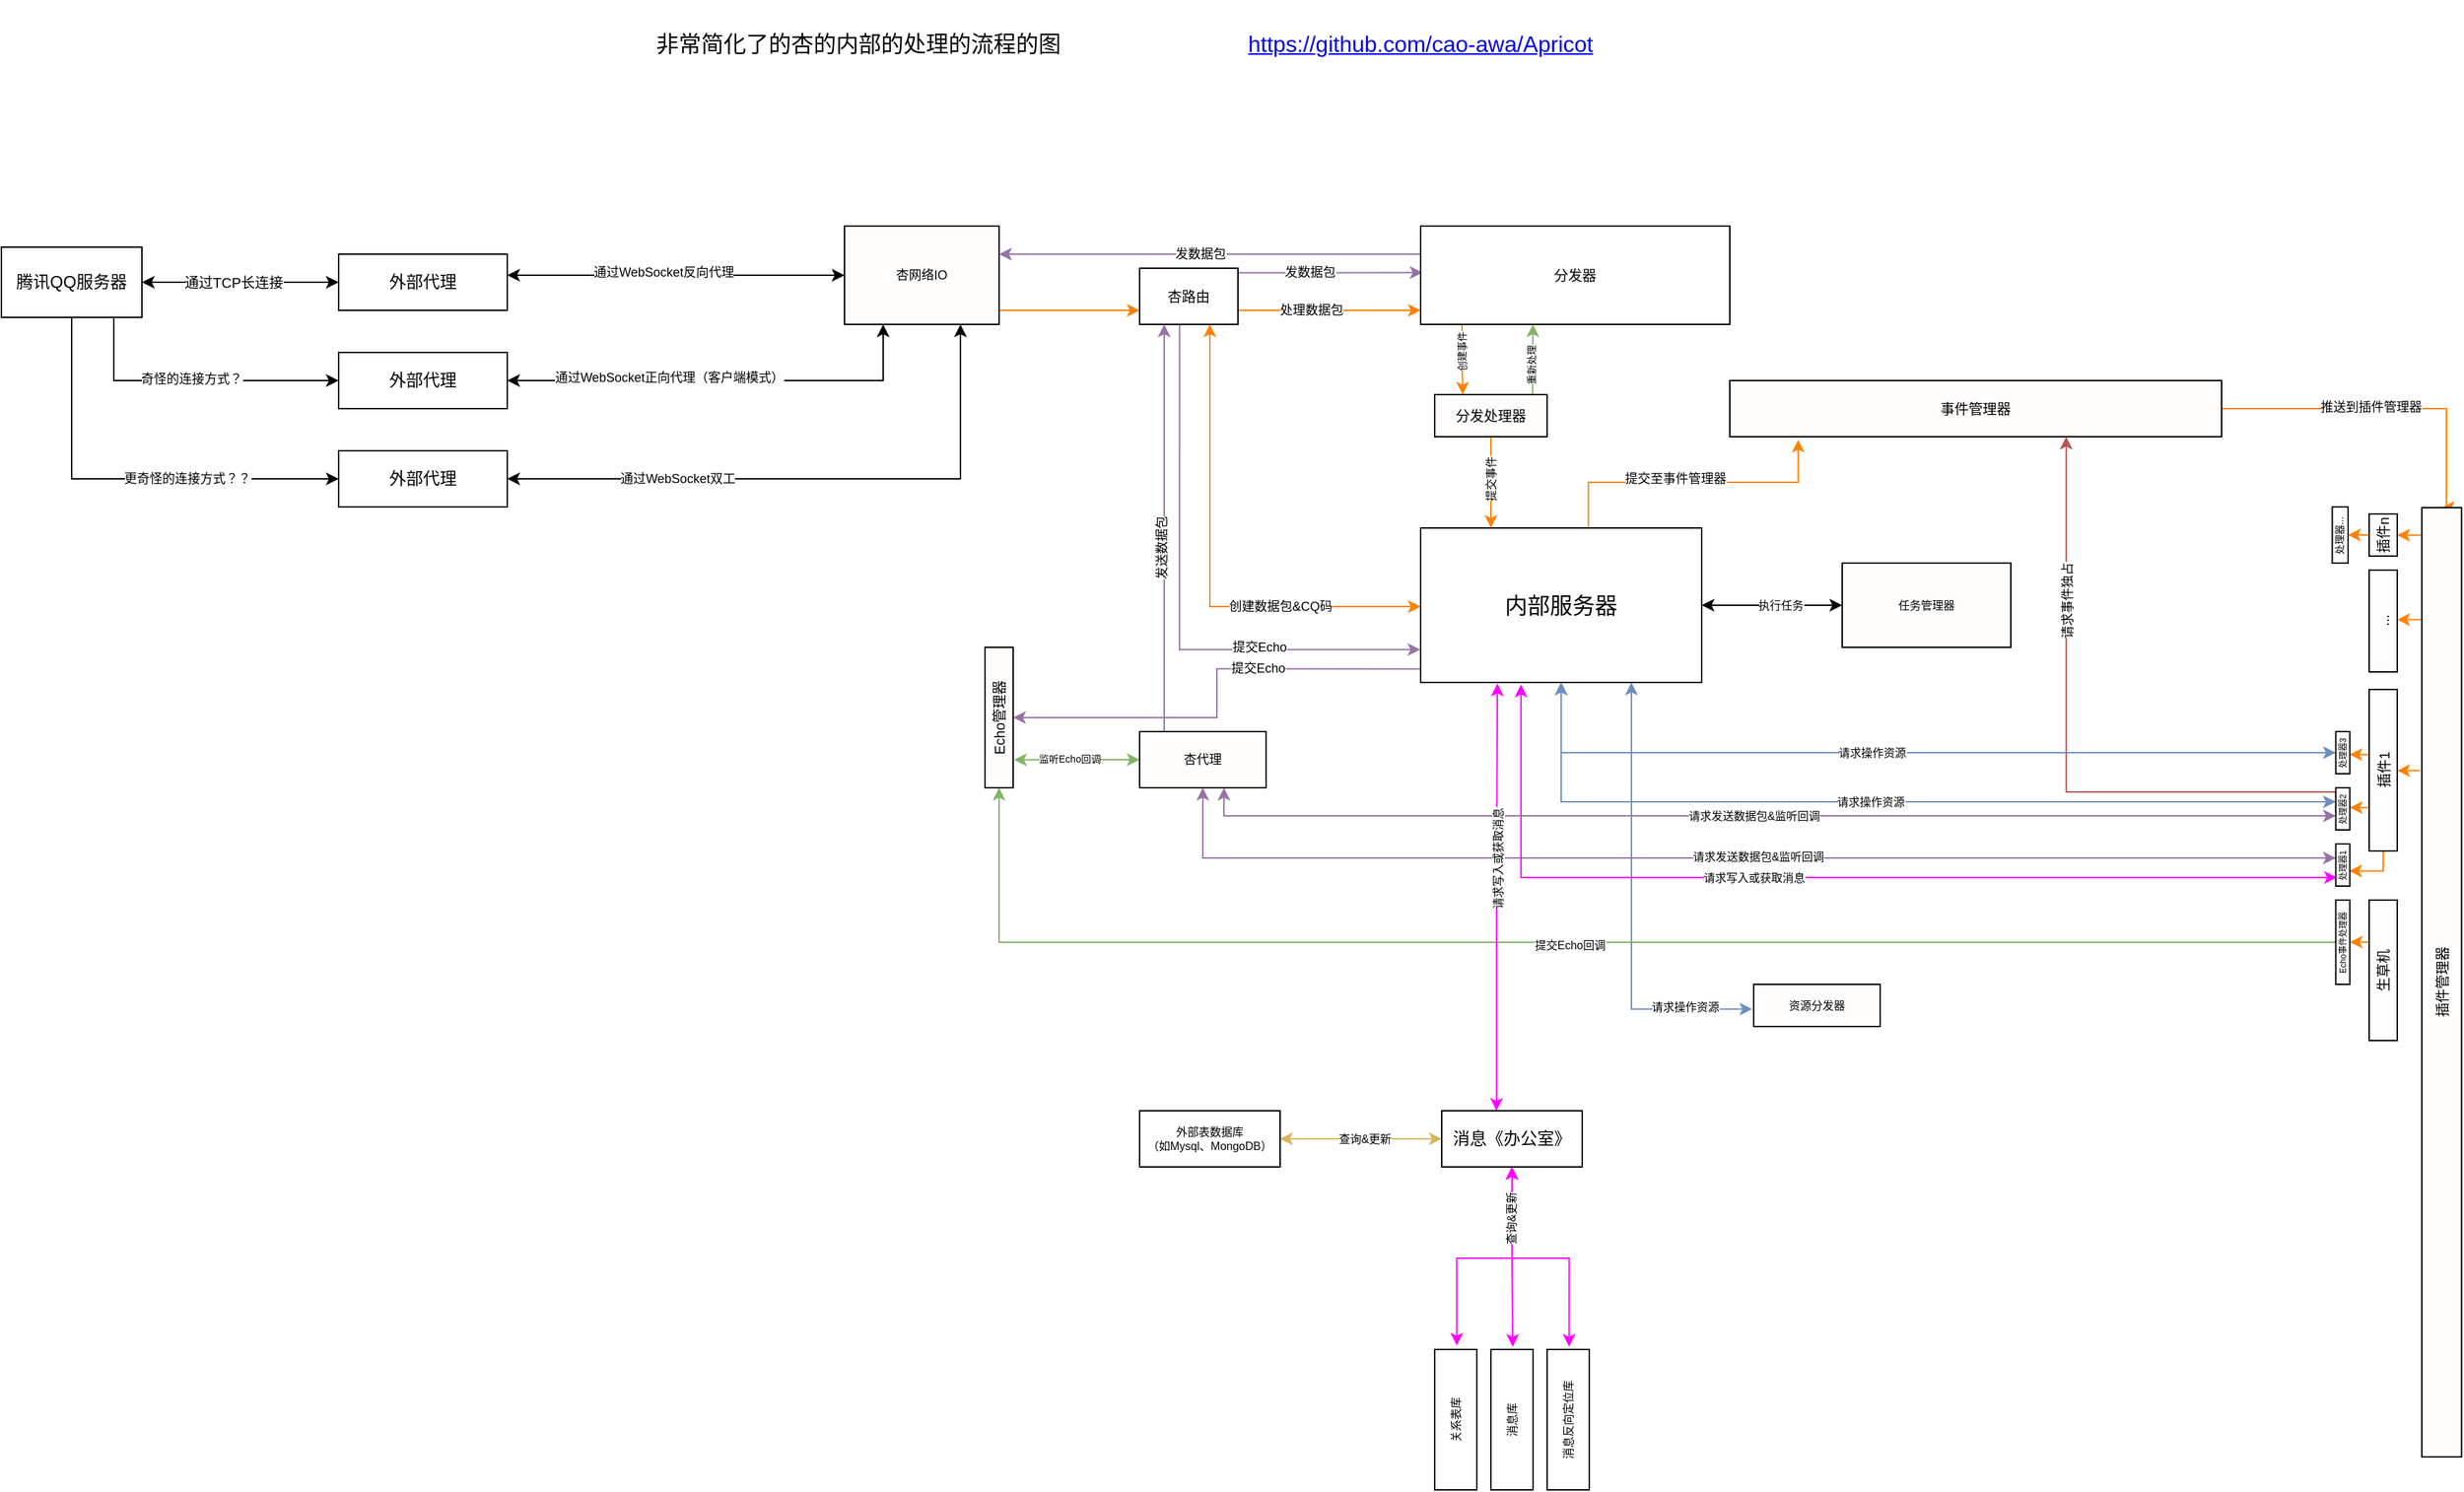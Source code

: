 <mxfile version="20.8.10" type="device"><diagram name="Page-1" id="B9H2iD2NmdI6ZzDPsiLt"><mxGraphModel dx="1728" dy="1004" grid="1" gridSize="10" guides="1" tooltips="1" connect="1" arrows="1" fold="1" page="1" pageScale="1" pageWidth="850" pageHeight="1100" math="0" shadow="0"><root><mxCell id="0"/><mxCell id="1" parent="0"/><mxCell id="b2zMpJsMO8Dq0oiUXYvH-8" style="edgeStyle=orthogonalEdgeStyle;rounded=0;orthogonalLoop=1;jettySize=auto;html=1;entryX=0;entryY=0.5;entryDx=0;entryDy=0;startArrow=classic;startFill=1;" parent="1" target="b2zMpJsMO8Dq0oiUXYvH-3" edge="1"><mxGeometry relative="1" as="geometry"><mxPoint x="250" y="260" as="sourcePoint"/><Array as="points"><mxPoint x="360" y="260"/><mxPoint x="360" y="260"/></Array></mxGeometry></mxCell><mxCell id="b2zMpJsMO8Dq0oiUXYvH-9" value="&lt;font style=&quot;font-size: 10px;&quot;&gt;通过TCP长连接&lt;/font&gt;" style="edgeLabel;html=1;align=center;verticalAlign=middle;resizable=0;points=[];" parent="b2zMpJsMO8Dq0oiUXYvH-8" vertex="1" connectable="0"><mxGeometry x="-0.073" relative="1" as="geometry"><mxPoint as="offset"/></mxGeometry></mxCell><mxCell id="b2zMpJsMO8Dq0oiUXYvH-250" style="edgeStyle=orthogonalEdgeStyle;rounded=0;sketch=0;jumpStyle=none;orthogonalLoop=1;jettySize=auto;html=1;entryX=0;entryY=0.5;entryDx=0;entryDy=0;shadow=0;strokeWidth=1;fontSize=9;startArrow=none;startFill=0;" parent="1" source="b2zMpJsMO8Dq0oiUXYvH-1" target="b2zMpJsMO8Dq0oiUXYvH-248" edge="1"><mxGeometry relative="1" as="geometry"><Array as="points"><mxPoint x="230" y="330"/></Array></mxGeometry></mxCell><mxCell id="b2zMpJsMO8Dq0oiUXYvH-252" value="奇怪的连接方式？" style="edgeLabel;html=1;align=center;verticalAlign=middle;resizable=0;points=[];fontSize=9;" parent="b2zMpJsMO8Dq0oiUXYvH-250" vertex="1" connectable="0"><mxGeometry x="-0.024" y="1" relative="1" as="geometry"><mxPoint as="offset"/></mxGeometry></mxCell><mxCell id="b2zMpJsMO8Dq0oiUXYvH-251" style="edgeStyle=orthogonalEdgeStyle;rounded=0;sketch=0;jumpStyle=none;orthogonalLoop=1;jettySize=auto;html=1;entryX=0;entryY=0.5;entryDx=0;entryDy=0;shadow=0;strokeWidth=1;fontSize=9;startArrow=none;startFill=0;" parent="1" source="b2zMpJsMO8Dq0oiUXYvH-1" target="b2zMpJsMO8Dq0oiUXYvH-249" edge="1"><mxGeometry relative="1" as="geometry"><Array as="points"><mxPoint x="200" y="400"/></Array></mxGeometry></mxCell><mxCell id="b2zMpJsMO8Dq0oiUXYvH-253" value="更奇怪的连接方式？？" style="edgeLabel;html=1;align=center;verticalAlign=middle;resizable=0;points=[];fontSize=9;" parent="b2zMpJsMO8Dq0oiUXYvH-251" vertex="1" connectable="0"><mxGeometry x="0.292" relative="1" as="geometry"><mxPoint as="offset"/></mxGeometry></mxCell><mxCell id="b2zMpJsMO8Dq0oiUXYvH-1" value="腾讯QQ服务器" style="rounded=0;whiteSpace=wrap;html=1;" parent="1" vertex="1"><mxGeometry x="150" y="235" width="100" height="50" as="geometry"/></mxCell><mxCell id="b2zMpJsMO8Dq0oiUXYvH-3" value="外部代理" style="rounded=0;whiteSpace=wrap;html=1;" parent="1" vertex="1"><mxGeometry x="390" y="240" width="120" height="40" as="geometry"/></mxCell><mxCell id="b2zMpJsMO8Dq0oiUXYvH-28" style="edgeStyle=orthogonalEdgeStyle;rounded=0;orthogonalLoop=1;jettySize=auto;html=1;fontSize=10;strokeColor=#FF8000;" parent="1" edge="1"><mxGeometry relative="1" as="geometry"><mxPoint x="1030" y="280.041" as="sourcePoint"/><mxPoint x="1160" y="280.041" as="targetPoint"/><Array as="points"><mxPoint x="1120" y="280.03"/><mxPoint x="1120" y="280.03"/></Array></mxGeometry></mxCell><mxCell id="b2zMpJsMO8Dq0oiUXYvH-85" value="处理数据包" style="edgeLabel;html=1;align=center;verticalAlign=middle;resizable=0;points=[];fontSize=9;labelBackgroundColor=#FFFFFF;" parent="b2zMpJsMO8Dq0oiUXYvH-28" vertex="1" connectable="0"><mxGeometry x="-0.199" relative="1" as="geometry"><mxPoint as="offset"/></mxGeometry></mxCell><mxCell id="b2zMpJsMO8Dq0oiUXYvH-41" style="edgeStyle=orthogonalEdgeStyle;rounded=0;orthogonalLoop=1;jettySize=auto;html=1;fontSize=10;startArrow=classic;startFill=1;fillColor=#ffe6cc;strokeColor=#FF8000;" parent="1" source="b2zMpJsMO8Dq0oiUXYvH-23" target="b2zMpJsMO8Dq0oiUXYvH-30" edge="1"><mxGeometry relative="1" as="geometry"><Array as="points"><mxPoint x="1010" y="491"/></Array></mxGeometry></mxCell><mxCell id="b2zMpJsMO8Dq0oiUXYvH-42" value="创建数据包&amp;amp;CQ码" style="edgeLabel;html=1;align=center;verticalAlign=middle;resizable=0;points=[];fontSize=9;labelBackgroundColor=#FFFFFF;" parent="b2zMpJsMO8Dq0oiUXYvH-41" vertex="1" connectable="0"><mxGeometry x="0.428" y="-2" relative="1" as="geometry"><mxPoint y="-2" as="offset"/></mxGeometry></mxCell><mxCell id="b2zMpJsMO8Dq0oiUXYvH-92" style="edgeStyle=orthogonalEdgeStyle;rounded=0;orthogonalLoop=1;jettySize=auto;html=1;entryX=0.006;entryY=0.474;entryDx=0;entryDy=0;entryPerimeter=0;strokeWidth=1;fontSize=9;fillColor=#e1d5e7;strokeColor=#9673a6;" parent="1" source="b2zMpJsMO8Dq0oiUXYvH-23" target="b2zMpJsMO8Dq0oiUXYvH-26" edge="1"><mxGeometry relative="1" as="geometry"><Array as="points"><mxPoint x="1090" y="253"/></Array></mxGeometry></mxCell><mxCell id="b2zMpJsMO8Dq0oiUXYvH-93" value="发数据包" style="edgeLabel;html=1;align=center;verticalAlign=middle;resizable=0;points=[];fontSize=9;labelBackgroundColor=#FFFFFF;" parent="b2zMpJsMO8Dq0oiUXYvH-92" vertex="1" connectable="0"><mxGeometry x="-0.231" relative="1" as="geometry"><mxPoint as="offset"/></mxGeometry></mxCell><mxCell id="b2zMpJsMO8Dq0oiUXYvH-243" style="edgeStyle=orthogonalEdgeStyle;rounded=0;sketch=0;jumpStyle=none;orthogonalLoop=1;jettySize=auto;html=1;entryX=-0.001;entryY=0.787;entryDx=0;entryDy=0;entryPerimeter=0;shadow=0;strokeColor=#9673a6;strokeWidth=1;fontSize=8;startArrow=none;startFill=0;exitX=0.406;exitY=0.996;exitDx=0;exitDy=0;exitPerimeter=0;fillColor=#e1d5e7;" parent="1" source="b2zMpJsMO8Dq0oiUXYvH-23" target="b2zMpJsMO8Dq0oiUXYvH-30" edge="1"><mxGeometry relative="1" as="geometry"/></mxCell><mxCell id="b2zMpJsMO8Dq0oiUXYvH-244" value="提交Echo" style="edgeLabel;html=1;align=center;verticalAlign=middle;resizable=0;points=[];fontSize=9;" parent="b2zMpJsMO8Dq0oiUXYvH-243" vertex="1" connectable="0"><mxGeometry x="0.406" y="1" relative="1" as="geometry"><mxPoint x="5" y="-1" as="offset"/></mxGeometry></mxCell><mxCell id="b2zMpJsMO8Dq0oiUXYvH-23" value="杏路由" style="rounded=0;whiteSpace=wrap;html=1;fillStyle=solid;fontSize=10;fillColor=default;gradientColor=none;gradientDirection=radial;" parent="1" vertex="1"><mxGeometry x="960" y="250" width="70" height="40" as="geometry"/></mxCell><mxCell id="b2zMpJsMO8Dq0oiUXYvH-25" value="&lt;font style=&quot;font-size: 16px;&quot;&gt;非常简化了的杏的内部的处理的流程的图&lt;/font&gt;" style="rounded=0;whiteSpace=wrap;html=1;fillStyle=solid;fontSize=10;fillColor=default;gradientColor=none;gradientDirection=radial;opacity=0;" parent="1" vertex="1"><mxGeometry x="490" y="60" width="540" height="60" as="geometry"/></mxCell><mxCell id="b2zMpJsMO8Dq0oiUXYvH-86" style="edgeStyle=orthogonalEdgeStyle;rounded=0;orthogonalLoop=1;jettySize=auto;html=1;entryX=1;entryY=0.25;entryDx=0;entryDy=0;strokeWidth=1;fontSize=9;fillColor=#e1d5e7;strokeColor=#9673a6;" parent="1" edge="1"><mxGeometry relative="1" as="geometry"><mxPoint x="1160" y="240.006" as="sourcePoint"/><mxPoint x="860" y="240" as="targetPoint"/><Array as="points"><mxPoint x="1010" y="240.5"/></Array></mxGeometry></mxCell><mxCell id="b2zMpJsMO8Dq0oiUXYvH-89" value="发数据包" style="edgeLabel;html=1;align=center;verticalAlign=middle;resizable=0;points=[];fontSize=9;labelBackgroundColor=#FFFFFF;" parent="b2zMpJsMO8Dq0oiUXYvH-86" vertex="1" connectable="0"><mxGeometry x="0.046" relative="1" as="geometry"><mxPoint as="offset"/></mxGeometry></mxCell><mxCell id="b2zMpJsMO8Dq0oiUXYvH-268" style="edgeStyle=orthogonalEdgeStyle;rounded=0;sketch=0;jumpStyle=none;orthogonalLoop=1;jettySize=auto;html=1;entryX=0.25;entryY=0;entryDx=0;entryDy=0;shadow=0;strokeColor=#FF8000;strokeWidth=1;fontSize=8;startArrow=none;startFill=0;exitX=0.134;exitY=1.002;exitDx=0;exitDy=0;exitPerimeter=0;" parent="1" source="b2zMpJsMO8Dq0oiUXYvH-26" target="b2zMpJsMO8Dq0oiUXYvH-265" edge="1"><mxGeometry relative="1" as="geometry"/></mxCell><mxCell id="b2zMpJsMO8Dq0oiUXYvH-270" value="创建事件" style="edgeLabel;html=1;align=center;verticalAlign=middle;resizable=0;points=[];fontSize=7;horizontal=0;" parent="b2zMpJsMO8Dq0oiUXYvH-268" vertex="1" connectable="0"><mxGeometry x="-0.244" relative="1" as="geometry"><mxPoint y="1" as="offset"/></mxGeometry></mxCell><mxCell id="b2zMpJsMO8Dq0oiUXYvH-26" value="分发器" style="rounded=0;whiteSpace=wrap;html=1;fillStyle=solid;fontSize=10;fillColor=default;gradientColor=none;gradientDirection=radial;" parent="1" vertex="1"><mxGeometry x="1160" y="220" width="220" height="70" as="geometry"/></mxCell><mxCell id="b2zMpJsMO8Dq0oiUXYvH-45" style="edgeStyle=orthogonalEdgeStyle;rounded=0;orthogonalLoop=1;jettySize=auto;html=1;fontSize=10;exitX=0.597;exitY=-0.004;exitDx=0;exitDy=0;exitPerimeter=0;fillColor=#dae8fc;strokeColor=#FF8000;entryX=0.139;entryY=1.055;entryDx=0;entryDy=0;entryPerimeter=0;" parent="1" source="b2zMpJsMO8Dq0oiUXYvH-30" target="b2zMpJsMO8Dq0oiUXYvH-37" edge="1"><mxGeometry relative="1" as="geometry"/></mxCell><mxCell id="b2zMpJsMO8Dq0oiUXYvH-46" value="提交至事件管理器" style="edgeLabel;html=1;align=center;verticalAlign=middle;resizable=0;points=[];fontSize=9;labelBackgroundColor=#FFFFFF;" parent="b2zMpJsMO8Dq0oiUXYvH-45" vertex="1" connectable="0"><mxGeometry x="-0.283" y="-2" relative="1" as="geometry"><mxPoint x="17" y="-5" as="offset"/></mxGeometry></mxCell><mxCell id="b2zMpJsMO8Dq0oiUXYvH-227" style="edgeStyle=orthogonalEdgeStyle;rounded=0;sketch=0;jumpStyle=none;orthogonalLoop=1;jettySize=auto;html=1;entryX=1;entryY=0.5;entryDx=0;entryDy=0;shadow=0;strokeColor=#9673a6;strokeWidth=1;fontSize=9;startArrow=none;startFill=0;exitX=-0.001;exitY=0.912;exitDx=0;exitDy=0;exitPerimeter=0;fillColor=#e1d5e7;" parent="1" source="b2zMpJsMO8Dq0oiUXYvH-30" target="b2zMpJsMO8Dq0oiUXYvH-207" edge="1"><mxGeometry relative="1" as="geometry"/></mxCell><mxCell id="b2zMpJsMO8Dq0oiUXYvH-228" value="提交Echo" style="edgeLabel;html=1;align=center;verticalAlign=middle;resizable=0;points=[];fontSize=9;" parent="b2zMpJsMO8Dq0oiUXYvH-227" vertex="1" connectable="0"><mxGeometry x="-0.284" y="-1" relative="1" as="geometry"><mxPoint as="offset"/></mxGeometry></mxCell><mxCell id="b2zMpJsMO8Dq0oiUXYvH-233" style="edgeStyle=orthogonalEdgeStyle;rounded=0;sketch=0;jumpStyle=none;orthogonalLoop=1;jettySize=auto;html=1;entryX=-0.011;entryY=0.587;entryDx=0;entryDy=0;entryPerimeter=0;shadow=0;strokeColor=#6c8ebf;strokeWidth=1;fontSize=8;startArrow=classic;startFill=1;exitX=0.75;exitY=1;exitDx=0;exitDy=0;fillColor=#dae8fc;" parent="1" source="b2zMpJsMO8Dq0oiUXYvH-30" target="b2zMpJsMO8Dq0oiUXYvH-229" edge="1"><mxGeometry relative="1" as="geometry"><Array as="points"><mxPoint x="1310" y="778"/></Array></mxGeometry></mxCell><mxCell id="b2zMpJsMO8Dq0oiUXYvH-234" value="请求操作资源" style="edgeLabel;html=1;align=center;verticalAlign=middle;resizable=0;points=[];fontSize=8;" parent="b2zMpJsMO8Dq0oiUXYvH-233" vertex="1" connectable="0"><mxGeometry x="0.528" relative="1" as="geometry"><mxPoint x="27" y="-2" as="offset"/></mxGeometry></mxCell><mxCell id="b2zMpJsMO8Dq0oiUXYvH-240" style="edgeStyle=orthogonalEdgeStyle;rounded=0;sketch=0;jumpStyle=none;orthogonalLoop=1;jettySize=auto;html=1;entryX=0;entryY=0.5;entryDx=0;entryDy=0;shadow=0;strokeWidth=1;fontSize=8;startArrow=classic;startFill=1;" parent="1" source="b2zMpJsMO8Dq0oiUXYvH-30" target="b2zMpJsMO8Dq0oiUXYvH-239" edge="1"><mxGeometry relative="1" as="geometry"/></mxCell><mxCell id="b2zMpJsMO8Dq0oiUXYvH-242" value="执行任务" style="edgeLabel;html=1;align=center;verticalAlign=middle;resizable=0;points=[];fontSize=8;" parent="b2zMpJsMO8Dq0oiUXYvH-240" vertex="1" connectable="0"><mxGeometry x="-0.142" y="-1" relative="1" as="geometry"><mxPoint x="13" y="-1" as="offset"/></mxGeometry></mxCell><mxCell id="b2zMpJsMO8Dq0oiUXYvH-30" value="内部服务器" style="rounded=0;whiteSpace=wrap;html=1;fillStyle=solid;fontSize=16;fillColor=default;gradientColor=none;gradientDirection=radial;" parent="1" vertex="1"><mxGeometry x="1160" y="435" width="200" height="110" as="geometry"/></mxCell><mxCell id="b2zMpJsMO8Dq0oiUXYvH-48" style="edgeStyle=orthogonalEdgeStyle;rounded=0;orthogonalLoop=1;jettySize=auto;html=1;entryX=1;entryY=0.5;entryDx=0;entryDy=0;fontSize=10;strokeColor=#FF8000;exitX=1;exitY=0.5;exitDx=0;exitDy=0;" parent="1" source="b2zMpJsMO8Dq0oiUXYvH-37" target="b2zMpJsMO8Dq0oiUXYvH-47" edge="1"><mxGeometry relative="1" as="geometry"><Array as="points"><mxPoint x="1890" y="350"/></Array></mxGeometry></mxCell><mxCell id="b2zMpJsMO8Dq0oiUXYvH-49" value="推送到插件管理器" style="edgeLabel;html=1;align=center;verticalAlign=middle;resizable=0;points=[];fontSize=9;horizontal=1;labelBackgroundColor=#FFFFFF;" parent="b2zMpJsMO8Dq0oiUXYvH-48" vertex="1" connectable="0"><mxGeometry x="-0.099" y="1" relative="1" as="geometry"><mxPoint as="offset"/></mxGeometry></mxCell><mxCell id="b2zMpJsMO8Dq0oiUXYvH-37" value="&lt;span style=&quot;&quot;&gt;事件管理器&lt;/span&gt;" style="rounded=0;whiteSpace=wrap;html=1;labelBackgroundColor=none;fillStyle=solid;fontSize=10;fillColor=#FFFCFC;gradientColor=none;gradientDirection=radial;" parent="1" vertex="1"><mxGeometry x="1380" y="330" width="350" height="40" as="geometry"/></mxCell><mxCell id="b2zMpJsMO8Dq0oiUXYvH-210" style="edgeStyle=orthogonalEdgeStyle;rounded=0;sketch=0;jumpStyle=none;orthogonalLoop=1;jettySize=auto;html=1;entryX=0.5;entryY=1;entryDx=0;entryDy=0;shadow=0;strokeColor=#FF8000;strokeWidth=1;fontSize=10;startArrow=none;startFill=0;exitX=0.971;exitY=-0.015;exitDx=0;exitDy=0;exitPerimeter=0;" parent="1" source="b2zMpJsMO8Dq0oiUXYvH-47" target="b2zMpJsMO8Dq0oiUXYvH-65" edge="1"><mxGeometry relative="1" as="geometry"/></mxCell><mxCell id="b2zMpJsMO8Dq0oiUXYvH-211" style="edgeStyle=orthogonalEdgeStyle;rounded=0;sketch=0;jumpStyle=none;orthogonalLoop=1;jettySize=auto;html=1;entryX=0.5;entryY=1;entryDx=0;entryDy=0;shadow=0;strokeColor=#FF8000;strokeWidth=1;fontSize=10;startArrow=none;startFill=0;exitX=0.882;exitY=0.053;exitDx=0;exitDy=0;exitPerimeter=0;" parent="1" source="b2zMpJsMO8Dq0oiUXYvH-47" target="b2zMpJsMO8Dq0oiUXYvH-124" edge="1"><mxGeometry relative="1" as="geometry"/></mxCell><mxCell id="b2zMpJsMO8Dq0oiUXYvH-212" style="edgeStyle=orthogonalEdgeStyle;rounded=0;sketch=0;jumpStyle=none;orthogonalLoop=1;jettySize=auto;html=1;entryX=0.5;entryY=1;entryDx=0;entryDy=0;shadow=0;strokeColor=#FF8000;strokeWidth=1;fontSize=10;startArrow=none;startFill=0;exitX=0.723;exitY=-0.053;exitDx=0;exitDy=0;exitPerimeter=0;" parent="1" source="b2zMpJsMO8Dq0oiUXYvH-47" target="b2zMpJsMO8Dq0oiUXYvH-139" edge="1"><mxGeometry relative="1" as="geometry"/></mxCell><mxCell id="b2zMpJsMO8Dq0oiUXYvH-47" value="插件管理器" style="rounded=0;whiteSpace=wrap;html=1;labelBackgroundColor=#FFFFFF;fillStyle=solid;fontSize=10;fillColor=#FFFCFC;gradientColor=none;gradientDirection=radial;rotation=-90;" parent="1" vertex="1"><mxGeometry x="1548.63" y="744.38" width="676" height="28.25" as="geometry"/></mxCell><mxCell id="b2zMpJsMO8Dq0oiUXYvH-74" style="edgeStyle=orthogonalEdgeStyle;rounded=0;orthogonalLoop=1;jettySize=auto;html=1;entryX=0.684;entryY=1;entryDx=0;entryDy=0;entryPerimeter=0;strokeWidth=1;fontSize=10;fillColor=#f8cecc;strokeColor=#b85450;exitX=0.002;exitY=0.577;exitDx=0;exitDy=0;exitPerimeter=0;" parent="1" source="b2zMpJsMO8Dq0oiUXYvH-190" target="b2zMpJsMO8Dq0oiUXYvH-37" edge="1"><mxGeometry relative="1" as="geometry"><mxPoint x="1570" y="640" as="sourcePoint"/><Array as="points"><mxPoint x="1811" y="623"/><mxPoint x="1619" y="623"/></Array></mxGeometry></mxCell><mxCell id="b2zMpJsMO8Dq0oiUXYvH-75" value="请求事件独占" style="edgeLabel;html=1;align=center;verticalAlign=middle;resizable=0;points=[];fontSize=9;horizontal=0;labelBackgroundColor=#FFFFFF;" parent="b2zMpJsMO8Dq0oiUXYvH-74" vertex="1" connectable="0"><mxGeometry x="-0.193" y="-1" relative="1" as="geometry"><mxPoint x="-20" y="-135" as="offset"/></mxGeometry></mxCell><mxCell id="b2zMpJsMO8Dq0oiUXYvH-188" style="edgeStyle=orthogonalEdgeStyle;rounded=0;sketch=0;jumpStyle=none;orthogonalLoop=1;jettySize=auto;html=1;entryX=1;entryY=0.5;entryDx=0;entryDy=0;shadow=0;strokeColor=#FF8000;strokeWidth=1;fontSize=9;startArrow=none;startFill=0;" parent="1" source="b2zMpJsMO8Dq0oiUXYvH-65" target="b2zMpJsMO8Dq0oiUXYvH-187" edge="1"><mxGeometry relative="1" as="geometry"/></mxCell><mxCell id="b2zMpJsMO8Dq0oiUXYvH-65" value="&lt;span style=&quot;&quot;&gt;插件n&lt;/span&gt;" style="rounded=0;whiteSpace=wrap;html=1;labelBackgroundColor=none;fillStyle=solid;fontSize=10;fillColor=#FFFCFC;gradientColor=none;gradientDirection=radial;rotation=-90;" parent="1" vertex="1"><mxGeometry x="1830" y="430" width="30" height="20" as="geometry"/></mxCell><mxCell id="b2zMpJsMO8Dq0oiUXYvH-80" style="edgeStyle=orthogonalEdgeStyle;rounded=0;orthogonalLoop=1;jettySize=auto;html=1;entryX=0;entryY=0.5;entryDx=0;entryDy=0;strokeWidth=1;fontSize=9;strokeColor=#FF8000;" parent="1" edge="1"><mxGeometry relative="1" as="geometry"><mxPoint x="860" y="280" as="sourcePoint"/><mxPoint x="960" y="280" as="targetPoint"/><Array as="points"><mxPoint x="880" y="280"/><mxPoint x="880" y="280"/></Array></mxGeometry></mxCell><mxCell id="b2zMpJsMO8Dq0oiUXYvH-111" style="edgeStyle=orthogonalEdgeStyle;rounded=0;sketch=0;jumpStyle=none;orthogonalLoop=1;jettySize=auto;html=1;entryX=1;entryY=0.375;entryDx=0;entryDy=0;entryPerimeter=0;shadow=0;strokeColor=default;strokeWidth=1;fontSize=9;startArrow=classic;startFill=1;" parent="1" source="b2zMpJsMO8Dq0oiUXYvH-79" target="b2zMpJsMO8Dq0oiUXYvH-3" edge="1"><mxGeometry relative="1" as="geometry"/></mxCell><mxCell id="b2zMpJsMO8Dq0oiUXYvH-112" value="通过WebSocket反向代理" style="edgeLabel;html=1;align=center;verticalAlign=middle;resizable=0;points=[];fontSize=9;" parent="b2zMpJsMO8Dq0oiUXYvH-111" vertex="1" connectable="0"><mxGeometry x="0.073" y="-2" relative="1" as="geometry"><mxPoint as="offset"/></mxGeometry></mxCell><mxCell id="b2zMpJsMO8Dq0oiUXYvH-79" value="&lt;span style=&quot;&quot;&gt;杏网络IO&lt;/span&gt;" style="rounded=0;whiteSpace=wrap;html=1;labelBackgroundColor=none;fillStyle=solid;fontSize=9;fillColor=#FFFCFC;gradientColor=none;gradientDirection=radial;" parent="1" vertex="1"><mxGeometry x="750" y="220" width="110" height="70" as="geometry"/></mxCell><mxCell id="b2zMpJsMO8Dq0oiUXYvH-116" style="edgeStyle=orthogonalEdgeStyle;rounded=0;sketch=0;jumpStyle=none;orthogonalLoop=1;jettySize=auto;html=1;entryX=0.25;entryY=1;entryDx=0;entryDy=0;shadow=0;strokeColor=#9673a6;strokeWidth=1;fontSize=9;startArrow=none;startFill=0;fillColor=#e1d5e7;" parent="1" source="b2zMpJsMO8Dq0oiUXYvH-115" target="b2zMpJsMO8Dq0oiUXYvH-23" edge="1"><mxGeometry relative="1" as="geometry"><Array as="points"><mxPoint x="978" y="435"/></Array></mxGeometry></mxCell><mxCell id="b2zMpJsMO8Dq0oiUXYvH-224" value="发送数据包" style="edgeLabel;html=1;align=center;verticalAlign=middle;resizable=0;points=[];fontSize=9;horizontal=0;" parent="b2zMpJsMO8Dq0oiUXYvH-116" vertex="1" connectable="0"><mxGeometry x="-0.104" y="2" relative="1" as="geometry"><mxPoint as="offset"/></mxGeometry></mxCell><mxCell id="b2zMpJsMO8Dq0oiUXYvH-221" style="edgeStyle=orthogonalEdgeStyle;rounded=0;sketch=0;jumpStyle=none;orthogonalLoop=1;jettySize=auto;html=1;entryX=1.035;entryY=0.801;entryDx=0;entryDy=0;entryPerimeter=0;shadow=0;strokeColor=#82b366;strokeWidth=1;fontSize=6;startArrow=classic;startFill=1;fillColor=#d5e8d4;" parent="1" source="b2zMpJsMO8Dq0oiUXYvH-115" target="b2zMpJsMO8Dq0oiUXYvH-207" edge="1"><mxGeometry relative="1" as="geometry"/></mxCell><mxCell id="b2zMpJsMO8Dq0oiUXYvH-222" value="监听Echo回调" style="edgeLabel;html=1;align=center;verticalAlign=middle;resizable=0;points=[];fontSize=7;" parent="b2zMpJsMO8Dq0oiUXYvH-221" vertex="1" connectable="0"><mxGeometry x="-0.189" relative="1" as="geometry"><mxPoint x="-14" as="offset"/></mxGeometry></mxCell><mxCell id="b2zMpJsMO8Dq0oiUXYvH-115" value="&lt;span style=&quot;&quot;&gt;杏代理&lt;/span&gt;" style="rounded=0;whiteSpace=wrap;html=1;labelBackgroundColor=none;fillStyle=solid;fontSize=9;fillColor=#FFFCFC;gradientColor=none;gradientDirection=radial;" parent="1" vertex="1"><mxGeometry x="960" y="580" width="90" height="40" as="geometry"/></mxCell><mxCell id="b2zMpJsMO8Dq0oiUXYvH-124" value="&lt;span style=&quot;&quot;&gt;...&lt;/span&gt;" style="rounded=0;whiteSpace=wrap;html=1;labelBackgroundColor=none;fillStyle=solid;fontSize=10;fillColor=#FFFCFC;gradientColor=none;gradientDirection=radial;rotation=-90;" parent="1" vertex="1"><mxGeometry x="1808.75" y="491.25" width="72.5" height="20" as="geometry"/></mxCell><mxCell id="b2zMpJsMO8Dq0oiUXYvH-191" style="edgeStyle=orthogonalEdgeStyle;rounded=0;sketch=0;jumpStyle=none;orthogonalLoop=1;jettySize=auto;html=1;entryX=0.962;entryY=0.642;entryDx=0;entryDy=0;entryPerimeter=0;shadow=0;strokeColor=#FF8000;strokeWidth=1;fontSize=6;startArrow=none;startFill=0;exitX=0;exitY=0.5;exitDx=0;exitDy=0;" parent="1" source="b2zMpJsMO8Dq0oiUXYvH-139" target="b2zMpJsMO8Dq0oiUXYvH-189" edge="1"><mxGeometry relative="1" as="geometry"><Array as="points"><mxPoint x="1845" y="679"/></Array></mxGeometry></mxCell><mxCell id="b2zMpJsMO8Dq0oiUXYvH-201" style="edgeStyle=orthogonalEdgeStyle;rounded=0;sketch=0;jumpStyle=none;orthogonalLoop=1;jettySize=auto;html=1;entryX=1;entryY=0.5;entryDx=0;entryDy=0;shadow=0;strokeColor=#FF8000;strokeWidth=1;fontSize=6;startArrow=none;startFill=0;exitX=0.269;exitY=-0.028;exitDx=0;exitDy=0;exitPerimeter=0;" parent="1" source="b2zMpJsMO8Dq0oiUXYvH-139" target="b2zMpJsMO8Dq0oiUXYvH-190" edge="1"><mxGeometry relative="1" as="geometry"/></mxCell><mxCell id="b2zMpJsMO8Dq0oiUXYvH-202" style="edgeStyle=orthogonalEdgeStyle;rounded=0;sketch=0;jumpStyle=none;orthogonalLoop=1;jettySize=auto;html=1;entryX=0.985;entryY=0.543;entryDx=0;entryDy=0;entryPerimeter=0;shadow=0;strokeColor=#FF8000;strokeWidth=1;fontSize=6;startArrow=none;startFill=0;exitX=0.597;exitY=0.028;exitDx=0;exitDy=0;exitPerimeter=0;" parent="1" source="b2zMpJsMO8Dq0oiUXYvH-139" target="b2zMpJsMO8Dq0oiUXYvH-193" edge="1"><mxGeometry relative="1" as="geometry"/></mxCell><mxCell id="b2zMpJsMO8Dq0oiUXYvH-139" value="&lt;span style=&quot;&quot;&gt;插件1&lt;br&gt;&lt;/span&gt;" style="rounded=0;whiteSpace=wrap;html=1;labelBackgroundColor=none;fillStyle=solid;fontSize=10;fillColor=#FFFCFC;gradientColor=none;gradientDirection=radial;rotation=-90;" parent="1" vertex="1"><mxGeometry x="1787.5" y="597.5" width="115" height="20" as="geometry"/></mxCell><mxCell id="b2zMpJsMO8Dq0oiUXYvH-187" value="&lt;font style=&quot;font-size: 7px;&quot;&gt;处理器...&lt;/font&gt;" style="rounded=0;whiteSpace=wrap;html=1;labelBackgroundColor=#FFFFFF;fillStyle=solid;fontSize=7;fillColor=#FFFCFC;gradientColor=none;gradientDirection=radial;horizontal=0;" parent="1" vertex="1"><mxGeometry x="1808.75" y="420" width="11.25" height="40" as="geometry"/></mxCell><mxCell id="b2zMpJsMO8Dq0oiUXYvH-203" style="edgeStyle=orthogonalEdgeStyle;rounded=0;sketch=0;jumpStyle=none;orthogonalLoop=1;jettySize=auto;html=1;shadow=0;strokeColor=#9673a6;strokeWidth=1;fontSize=6;startArrow=classic;startFill=1;fillColor=#e1d5e7;" parent="1" source="b2zMpJsMO8Dq0oiUXYvH-189" target="b2zMpJsMO8Dq0oiUXYvH-115" edge="1"><mxGeometry relative="1" as="geometry"><Array as="points"><mxPoint x="1005" y="670"/></Array></mxGeometry></mxCell><mxCell id="b2zMpJsMO8Dq0oiUXYvH-204" value="请求发送数据包&amp;amp;监听回调" style="edgeLabel;html=1;align=center;verticalAlign=middle;resizable=0;points=[];fontSize=8;" parent="b2zMpJsMO8Dq0oiUXYvH-203" vertex="1" connectable="0"><mxGeometry x="-0.038" y="-1" relative="1" as="geometry"><mxPoint as="offset"/></mxGeometry></mxCell><mxCell id="O6BFQAsY5VsQcTltnNUd-2" style="edgeStyle=orthogonalEdgeStyle;rounded=0;orthogonalLoop=1;jettySize=auto;html=1;entryX=0.357;entryY=1.014;entryDx=0;entryDy=0;entryPerimeter=0;startArrow=classic;startFill=1;strokeColor=#FF00FF;" edge="1" parent="1" target="b2zMpJsMO8Dq0oiUXYvH-30"><mxGeometry relative="1" as="geometry"><mxPoint x="1812.05" y="683.88" as="sourcePoint"/><mxPoint x="1231.0" y="548.0" as="targetPoint"/><Array as="points"><mxPoint x="1231" y="684"/></Array></mxGeometry></mxCell><mxCell id="O6BFQAsY5VsQcTltnNUd-3" value="请求写入或获取消息" style="edgeLabel;html=1;align=center;verticalAlign=middle;resizable=0;points=[];fontSize=8;" vertex="1" connectable="0" parent="O6BFQAsY5VsQcTltnNUd-2"><mxGeometry x="0.183" y="2" relative="1" as="geometry"><mxPoint x="9" y="-2" as="offset"/></mxGeometry></mxCell><mxCell id="b2zMpJsMO8Dq0oiUXYvH-189" value="处理器1" style="rounded=0;whiteSpace=wrap;html=1;labelBackgroundColor=#FFFFFF;fillStyle=solid;fontSize=6;fillColor=#FFFCFC;gradientColor=none;gradientDirection=radial;horizontal=0;" parent="1" vertex="1"><mxGeometry x="1811.25" y="660" width="10" height="30" as="geometry"/></mxCell><mxCell id="b2zMpJsMO8Dq0oiUXYvH-205" style="edgeStyle=orthogonalEdgeStyle;rounded=0;sketch=0;jumpStyle=none;orthogonalLoop=1;jettySize=auto;html=1;entryX=0.667;entryY=1;entryDx=0;entryDy=0;entryPerimeter=0;shadow=0;strokeColor=#9673a6;strokeWidth=1;fontSize=6;startArrow=classic;startFill=1;fillColor=#e1d5e7;" parent="1" source="b2zMpJsMO8Dq0oiUXYvH-190" target="b2zMpJsMO8Dq0oiUXYvH-115" edge="1"><mxGeometry relative="1" as="geometry"><Array as="points"><mxPoint x="1020" y="640"/></Array></mxGeometry></mxCell><mxCell id="b2zMpJsMO8Dq0oiUXYvH-237" style="edgeStyle=orthogonalEdgeStyle;rounded=0;sketch=0;jumpStyle=none;orthogonalLoop=1;jettySize=auto;html=1;entryX=0.5;entryY=1;entryDx=0;entryDy=0;shadow=0;strokeColor=#6c8ebf;strokeWidth=1;fontSize=8;startArrow=classic;startFill=1;fillColor=#dae8fc;" parent="1" source="b2zMpJsMO8Dq0oiUXYvH-190" target="b2zMpJsMO8Dq0oiUXYvH-30" edge="1"><mxGeometry relative="1" as="geometry"><Array as="points"><mxPoint x="1260" y="630"/></Array></mxGeometry></mxCell><mxCell id="b2zMpJsMO8Dq0oiUXYvH-238" value="请求操作资源" style="edgeLabel;html=1;align=center;verticalAlign=middle;resizable=0;points=[];fontSize=8;" parent="b2zMpJsMO8Dq0oiUXYvH-237" vertex="1" connectable="0"><mxGeometry x="0.026" y="1" relative="1" as="geometry"><mxPoint x="-5" y="-1" as="offset"/></mxGeometry></mxCell><mxCell id="b2zMpJsMO8Dq0oiUXYvH-190" value="处理器2" style="rounded=0;whiteSpace=wrap;html=1;labelBackgroundColor=#FFFFFF;fillStyle=solid;fontSize=6;fillColor=#FFFCFC;gradientColor=none;gradientDirection=radial;horizontal=0;" parent="1" vertex="1"><mxGeometry x="1811.25" y="620" width="10" height="30" as="geometry"/></mxCell><mxCell id="b2zMpJsMO8Dq0oiUXYvH-230" style="edgeStyle=orthogonalEdgeStyle;rounded=0;sketch=0;jumpStyle=none;orthogonalLoop=1;jettySize=auto;html=1;entryX=0.5;entryY=1;entryDx=0;entryDy=0;shadow=0;strokeColor=#6c8ebf;strokeWidth=1;fontSize=8;startArrow=classic;startFill=1;fillColor=#dae8fc;" parent="1" source="b2zMpJsMO8Dq0oiUXYvH-193" target="b2zMpJsMO8Dq0oiUXYvH-30" edge="1"><mxGeometry relative="1" as="geometry"/></mxCell><mxCell id="b2zMpJsMO8Dq0oiUXYvH-231" value="请求操作资源" style="edgeLabel;html=1;align=center;verticalAlign=middle;resizable=0;points=[];fontSize=8;" parent="b2zMpJsMO8Dq0oiUXYvH-230" vertex="1" connectable="0"><mxGeometry x="0.217" y="-3" relative="1" as="geometry"><mxPoint x="35" y="3" as="offset"/></mxGeometry></mxCell><mxCell id="b2zMpJsMO8Dq0oiUXYvH-193" value="处理器3&lt;br&gt;" style="rounded=0;whiteSpace=wrap;html=1;labelBackgroundColor=#FFFFFF;fillStyle=solid;fontSize=6;fillColor=#FFFCFC;gradientColor=none;gradientDirection=radial;horizontal=0;" parent="1" vertex="1"><mxGeometry x="1811.25" y="580" width="10" height="30" as="geometry"/></mxCell><mxCell id="b2zMpJsMO8Dq0oiUXYvH-206" value="请求发送数据包&amp;amp;监听回调" style="edgeLabel;html=1;align=center;verticalAlign=middle;resizable=0;points=[];fontSize=8;" parent="1" vertex="1" connectable="0"><mxGeometry x="1397.001" y="640.003" as="geometry"/></mxCell><mxCell id="b2zMpJsMO8Dq0oiUXYvH-207" value="Echo管理器" style="rounded=0;whiteSpace=wrap;html=1;labelBackgroundColor=none;fillStyle=solid;fontSize=10;fillColor=#FFFCFC;gradientColor=none;gradientDirection=radial;horizontal=0;" parent="1" vertex="1"><mxGeometry x="850" y="520" width="20" height="100" as="geometry"/></mxCell><mxCell id="b2zMpJsMO8Dq0oiUXYvH-216" style="edgeStyle=orthogonalEdgeStyle;rounded=0;sketch=0;jumpStyle=none;orthogonalLoop=1;jettySize=auto;html=1;entryX=1;entryY=0.5;entryDx=0;entryDy=0;shadow=0;strokeColor=#FF8000;strokeWidth=1;fontSize=6;startArrow=none;startFill=0;exitX=0.017;exitY=0.299;exitDx=0;exitDy=0;exitPerimeter=0;" parent="1" source="b2zMpJsMO8Dq0oiUXYvH-213" target="b2zMpJsMO8Dq0oiUXYvH-215" edge="1"><mxGeometry relative="1" as="geometry"/></mxCell><mxCell id="b2zMpJsMO8Dq0oiUXYvH-213" value="生草机" style="rounded=0;whiteSpace=wrap;html=1;labelBackgroundColor=#FFFFFF;fillStyle=solid;fontSize=10;fillColor=#FFFCFC;gradientColor=none;gradientDirection=radial;horizontal=0;" parent="1" vertex="1"><mxGeometry x="1835" y="700" width="20" height="100" as="geometry"/></mxCell><mxCell id="b2zMpJsMO8Dq0oiUXYvH-217" style="edgeStyle=orthogonalEdgeStyle;rounded=0;sketch=0;jumpStyle=none;orthogonalLoop=1;jettySize=auto;html=1;entryX=0.5;entryY=1;entryDx=0;entryDy=0;shadow=0;strokeColor=#82b366;strokeWidth=1;fontSize=6;startArrow=none;startFill=0;fillColor=#d5e8d4;" parent="1" source="b2zMpJsMO8Dq0oiUXYvH-215" target="b2zMpJsMO8Dq0oiUXYvH-207" edge="1"><mxGeometry relative="1" as="geometry"/></mxCell><mxCell id="b2zMpJsMO8Dq0oiUXYvH-218" value="提交Echo回调" style="edgeLabel;html=1;align=center;verticalAlign=middle;resizable=0;points=[];fontSize=8;" parent="b2zMpJsMO8Dq0oiUXYvH-217" vertex="1" connectable="0"><mxGeometry x="0.028" y="2" relative="1" as="geometry"><mxPoint as="offset"/></mxGeometry></mxCell><mxCell id="b2zMpJsMO8Dq0oiUXYvH-215" value="Echo事件处理器" style="rounded=0;whiteSpace=wrap;html=1;labelBackgroundColor=#FFFFFF;fillStyle=solid;fontSize=6;fillColor=#FFFCFC;gradientColor=none;gradientDirection=radial;horizontal=0;" parent="1" vertex="1"><mxGeometry x="1811.25" y="700" width="10" height="60" as="geometry"/></mxCell><mxCell id="b2zMpJsMO8Dq0oiUXYvH-229" value="资源分发器" style="rounded=0;whiteSpace=wrap;html=1;labelBackgroundColor=#FFFFFF;fillStyle=solid;fontSize=8;fillColor=#FFFCFC;gradientColor=none;gradientDirection=radial;" parent="1" vertex="1"><mxGeometry x="1397" y="760" width="90" height="30" as="geometry"/></mxCell><mxCell id="b2zMpJsMO8Dq0oiUXYvH-239" value="任务管理器" style="rounded=0;whiteSpace=wrap;html=1;labelBackgroundColor=#FFFFFF;fillStyle=solid;fontSize=8;fillColor=#FFFCFC;gradientColor=none;gradientDirection=radial;" parent="1" vertex="1"><mxGeometry x="1460" y="460" width="120" height="60" as="geometry"/></mxCell><mxCell id="b2zMpJsMO8Dq0oiUXYvH-254" style="edgeStyle=orthogonalEdgeStyle;rounded=0;sketch=0;jumpStyle=none;orthogonalLoop=1;jettySize=auto;html=1;entryX=0.25;entryY=1;entryDx=0;entryDy=0;shadow=0;strokeWidth=1;fontSize=9;startArrow=classic;startFill=1;" parent="1" source="b2zMpJsMO8Dq0oiUXYvH-248" target="b2zMpJsMO8Dq0oiUXYvH-79" edge="1"><mxGeometry relative="1" as="geometry"/></mxCell><mxCell id="b2zMpJsMO8Dq0oiUXYvH-256" value="通过WebSocket正向代理（客户端模式）" style="edgeLabel;html=1;align=center;verticalAlign=middle;resizable=0;points=[];fontSize=9;" parent="b2zMpJsMO8Dq0oiUXYvH-254" vertex="1" connectable="0"><mxGeometry x="-0.252" y="2" relative="1" as="geometry"><mxPoint as="offset"/></mxGeometry></mxCell><mxCell id="b2zMpJsMO8Dq0oiUXYvH-248" value="外部代理" style="rounded=0;whiteSpace=wrap;html=1;" parent="1" vertex="1"><mxGeometry x="390" y="310" width="120" height="40" as="geometry"/></mxCell><mxCell id="b2zMpJsMO8Dq0oiUXYvH-255" style="edgeStyle=orthogonalEdgeStyle;rounded=0;sketch=0;jumpStyle=none;orthogonalLoop=1;jettySize=auto;html=1;entryX=0.75;entryY=1;entryDx=0;entryDy=0;shadow=0;strokeWidth=1;fontSize=9;startArrow=classic;startFill=1;" parent="1" source="b2zMpJsMO8Dq0oiUXYvH-249" target="b2zMpJsMO8Dq0oiUXYvH-79" edge="1"><mxGeometry relative="1" as="geometry"/></mxCell><mxCell id="b2zMpJsMO8Dq0oiUXYvH-257" value="通过WebSocket双工" style="edgeLabel;html=1;align=center;verticalAlign=middle;resizable=0;points=[];fontSize=9;" parent="b2zMpJsMO8Dq0oiUXYvH-255" vertex="1" connectable="0"><mxGeometry x="-0.401" y="-2" relative="1" as="geometry"><mxPoint x="-9" y="-2" as="offset"/></mxGeometry></mxCell><UserObject label="&lt;a href=&quot;https://github.com/cao-awa/Apricot&quot;&gt;https://github.com/cao-awa/Apricot&lt;/a&gt;" id="b2zMpJsMO8Dq0oiUXYvH-258"><mxCell style="rounded=0;whiteSpace=wrap;html=1;labelBackgroundColor=#FFFFFF;fillStyle=solid;fontSize=16;fillColor=#FFFCFC;gradientColor=none;gradientDirection=radial;opacity=0;" parent="1" vertex="1"><mxGeometry x="990" y="60" width="340" height="60" as="geometry"/></mxCell></UserObject><mxCell id="b2zMpJsMO8Dq0oiUXYvH-249" value="外部代理" style="rounded=0;whiteSpace=wrap;html=1;" parent="1" vertex="1"><mxGeometry x="390" y="380" width="120" height="40" as="geometry"/></mxCell><mxCell id="b2zMpJsMO8Dq0oiUXYvH-266" style="edgeStyle=orthogonalEdgeStyle;rounded=0;sketch=0;jumpStyle=none;orthogonalLoop=1;jettySize=auto;html=1;entryX=0.2;entryY=-0.001;entryDx=0;entryDy=0;entryPerimeter=0;shadow=0;strokeColor=#FF8000;strokeWidth=1;fontSize=8;startArrow=none;startFill=0;" parent="1" edge="1"><mxGeometry relative="1" as="geometry"><mxPoint x="1210.0" y="370" as="sourcePoint"/><mxPoint x="1210.0" y="434.89" as="targetPoint"/></mxGeometry></mxCell><mxCell id="b2zMpJsMO8Dq0oiUXYvH-267" value="提交事件" style="edgeLabel;html=1;align=center;verticalAlign=middle;resizable=0;points=[];fontSize=8;horizontal=0;" parent="b2zMpJsMO8Dq0oiUXYvH-266" vertex="1" connectable="0"><mxGeometry x="-0.189" relative="1" as="geometry"><mxPoint y="4" as="offset"/></mxGeometry></mxCell><mxCell id="b2zMpJsMO8Dq0oiUXYvH-271" style="edgeStyle=orthogonalEdgeStyle;rounded=0;sketch=0;jumpStyle=none;orthogonalLoop=1;jettySize=auto;html=1;shadow=0;strokeColor=#82b366;strokeWidth=1;fontSize=7;startArrow=none;startFill=0;exitX=0.871;exitY=0.02;exitDx=0;exitDy=0;exitPerimeter=0;fillColor=#d5e8d4;" parent="1" source="b2zMpJsMO8Dq0oiUXYvH-265" edge="1"><mxGeometry relative="1" as="geometry"><mxPoint x="1240" y="290" as="targetPoint"/><Array as="points"><mxPoint x="1240" y="310"/><mxPoint x="1240" y="290"/></Array></mxGeometry></mxCell><mxCell id="b2zMpJsMO8Dq0oiUXYvH-272" value="重新处理" style="edgeLabel;html=1;align=center;verticalAlign=middle;resizable=0;points=[];fontSize=7;horizontal=0;" parent="b2zMpJsMO8Dq0oiUXYvH-271" vertex="1" connectable="0"><mxGeometry x="-0.172" relative="1" as="geometry"><mxPoint as="offset"/></mxGeometry></mxCell><mxCell id="b2zMpJsMO8Dq0oiUXYvH-265" value="分发处理器" style="rounded=0;whiteSpace=wrap;html=1;labelBackgroundColor=#FFFFFF;fillStyle=solid;fontSize=10;fillColor=#FFFCFC;gradientColor=none;gradientDirection=radial;" parent="1" vertex="1"><mxGeometry x="1170" y="340" width="80" height="30" as="geometry"/></mxCell><mxCell id="O6BFQAsY5VsQcTltnNUd-4" style="edgeStyle=orthogonalEdgeStyle;rounded=0;orthogonalLoop=1;jettySize=auto;html=1;entryX=0.273;entryY=1.007;entryDx=0;entryDy=0;entryPerimeter=0;strokeColor=#FF00FF;fontSize=8;startArrow=classic;startFill=1;" edge="1" parent="1" source="O6BFQAsY5VsQcTltnNUd-1" target="b2zMpJsMO8Dq0oiUXYvH-30"><mxGeometry relative="1" as="geometry"><Array as="points"><mxPoint x="1214" y="698"/><mxPoint x="1215" y="698"/></Array></mxGeometry></mxCell><mxCell id="O6BFQAsY5VsQcTltnNUd-5" value="请求写入或获取消息" style="edgeLabel;html=1;align=center;verticalAlign=middle;resizable=0;points=[];fontSize=8;horizontal=0;" vertex="1" connectable="0" parent="O6BFQAsY5VsQcTltnNUd-4"><mxGeometry x="0.177" relative="1" as="geometry"><mxPoint as="offset"/></mxGeometry></mxCell><mxCell id="O6BFQAsY5VsQcTltnNUd-7" style="edgeStyle=orthogonalEdgeStyle;rounded=0;orthogonalLoop=1;jettySize=auto;html=1;entryX=1;entryY=0.5;entryDx=0;entryDy=0;strokeColor=#d6b656;fontSize=8;startArrow=classic;startFill=1;fillColor=#fff2cc;" edge="1" parent="1" source="O6BFQAsY5VsQcTltnNUd-1" target="O6BFQAsY5VsQcTltnNUd-6"><mxGeometry relative="1" as="geometry"/></mxCell><mxCell id="O6BFQAsY5VsQcTltnNUd-15" value="查询&amp;amp;更新" style="edgeLabel;html=1;align=center;verticalAlign=middle;resizable=0;points=[];fontSize=8;" vertex="1" connectable="0" parent="O6BFQAsY5VsQcTltnNUd-7"><mxGeometry x="0.132" relative="1" as="geometry"><mxPoint x="10" as="offset"/></mxGeometry></mxCell><mxCell id="O6BFQAsY5VsQcTltnNUd-9" style="edgeStyle=orthogonalEdgeStyle;rounded=0;orthogonalLoop=1;jettySize=auto;html=1;entryX=0.524;entryY=-0.028;entryDx=0;entryDy=0;entryPerimeter=0;strokeColor=#FF00FF;fontSize=8;startArrow=classic;startFill=1;" edge="1" parent="1" source="O6BFQAsY5VsQcTltnNUd-1" target="O6BFQAsY5VsQcTltnNUd-8"><mxGeometry relative="1" as="geometry"/></mxCell><mxCell id="O6BFQAsY5VsQcTltnNUd-13" style="edgeStyle=orthogonalEdgeStyle;rounded=0;orthogonalLoop=1;jettySize=auto;html=1;strokeColor=#FF00FF;fontSize=8;startArrow=classic;startFill=1;entryX=0.518;entryY=-0.019;entryDx=0;entryDy=0;entryPerimeter=0;" edge="1" parent="1" source="O6BFQAsY5VsQcTltnNUd-1" target="O6BFQAsY5VsQcTltnNUd-10"><mxGeometry relative="1" as="geometry"/></mxCell><mxCell id="O6BFQAsY5VsQcTltnNUd-14" style="edgeStyle=orthogonalEdgeStyle;rounded=0;orthogonalLoop=1;jettySize=auto;html=1;entryX=0.522;entryY=-0.02;entryDx=0;entryDy=0;entryPerimeter=0;strokeColor=#FF00FF;fontSize=8;startArrow=classic;startFill=1;" edge="1" parent="1" source="O6BFQAsY5VsQcTltnNUd-1" target="O6BFQAsY5VsQcTltnNUd-11"><mxGeometry relative="1" as="geometry"/></mxCell><mxCell id="O6BFQAsY5VsQcTltnNUd-16" value="查询&amp;amp;更新" style="edgeLabel;html=1;align=center;verticalAlign=middle;resizable=0;points=[];fontSize=8;horizontal=0;" vertex="1" connectable="0" parent="O6BFQAsY5VsQcTltnNUd-14"><mxGeometry x="-0.56" y="-1" relative="1" as="geometry"><mxPoint as="offset"/></mxGeometry></mxCell><mxCell id="O6BFQAsY5VsQcTltnNUd-1" value="消息《办公室》" style="rounded=0;whiteSpace=wrap;html=1;" vertex="1" parent="1"><mxGeometry x="1175" y="850" width="100" height="40" as="geometry"/></mxCell><mxCell id="O6BFQAsY5VsQcTltnNUd-6" value="外部表数据库&lt;br&gt;（如Mysql、MongoDB）" style="rounded=0;whiteSpace=wrap;html=1;fontSize=8;" vertex="1" parent="1"><mxGeometry x="960" y="850" width="100" height="40" as="geometry"/></mxCell><mxCell id="O6BFQAsY5VsQcTltnNUd-8" value="关系表库" style="rounded=0;whiteSpace=wrap;html=1;fontSize=8;horizontal=0;" vertex="1" parent="1"><mxGeometry x="1170" y="1020" width="30" height="100" as="geometry"/></mxCell><mxCell id="O6BFQAsY5VsQcTltnNUd-10" value="消息库" style="rounded=0;whiteSpace=wrap;html=1;fontSize=8;horizontal=0;" vertex="1" parent="1"><mxGeometry x="1210" y="1020" width="30" height="100" as="geometry"/></mxCell><mxCell id="O6BFQAsY5VsQcTltnNUd-11" value="消息反向定位库" style="rounded=0;whiteSpace=wrap;html=1;fontSize=8;horizontal=0;" vertex="1" parent="1"><mxGeometry x="1250" y="1020" width="30" height="100" as="geometry"/></mxCell></root></mxGraphModel></diagram></mxfile>